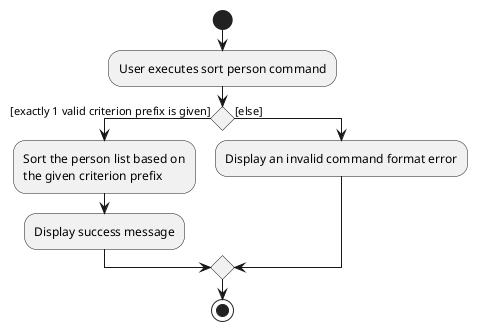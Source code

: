 @startuml
start
:User executes sort person command;

'Since the beta syntax does not support placing the condition outside the
'diamond we place it as the true branch instead.

if () then ([exactly 1 valid criterion prefix is given])
    :Sort the person list based on
    the given criterion prefix;
    :Display success message;
else ([else])
    :Display an invalid command format error;
endif
stop
@enduml
